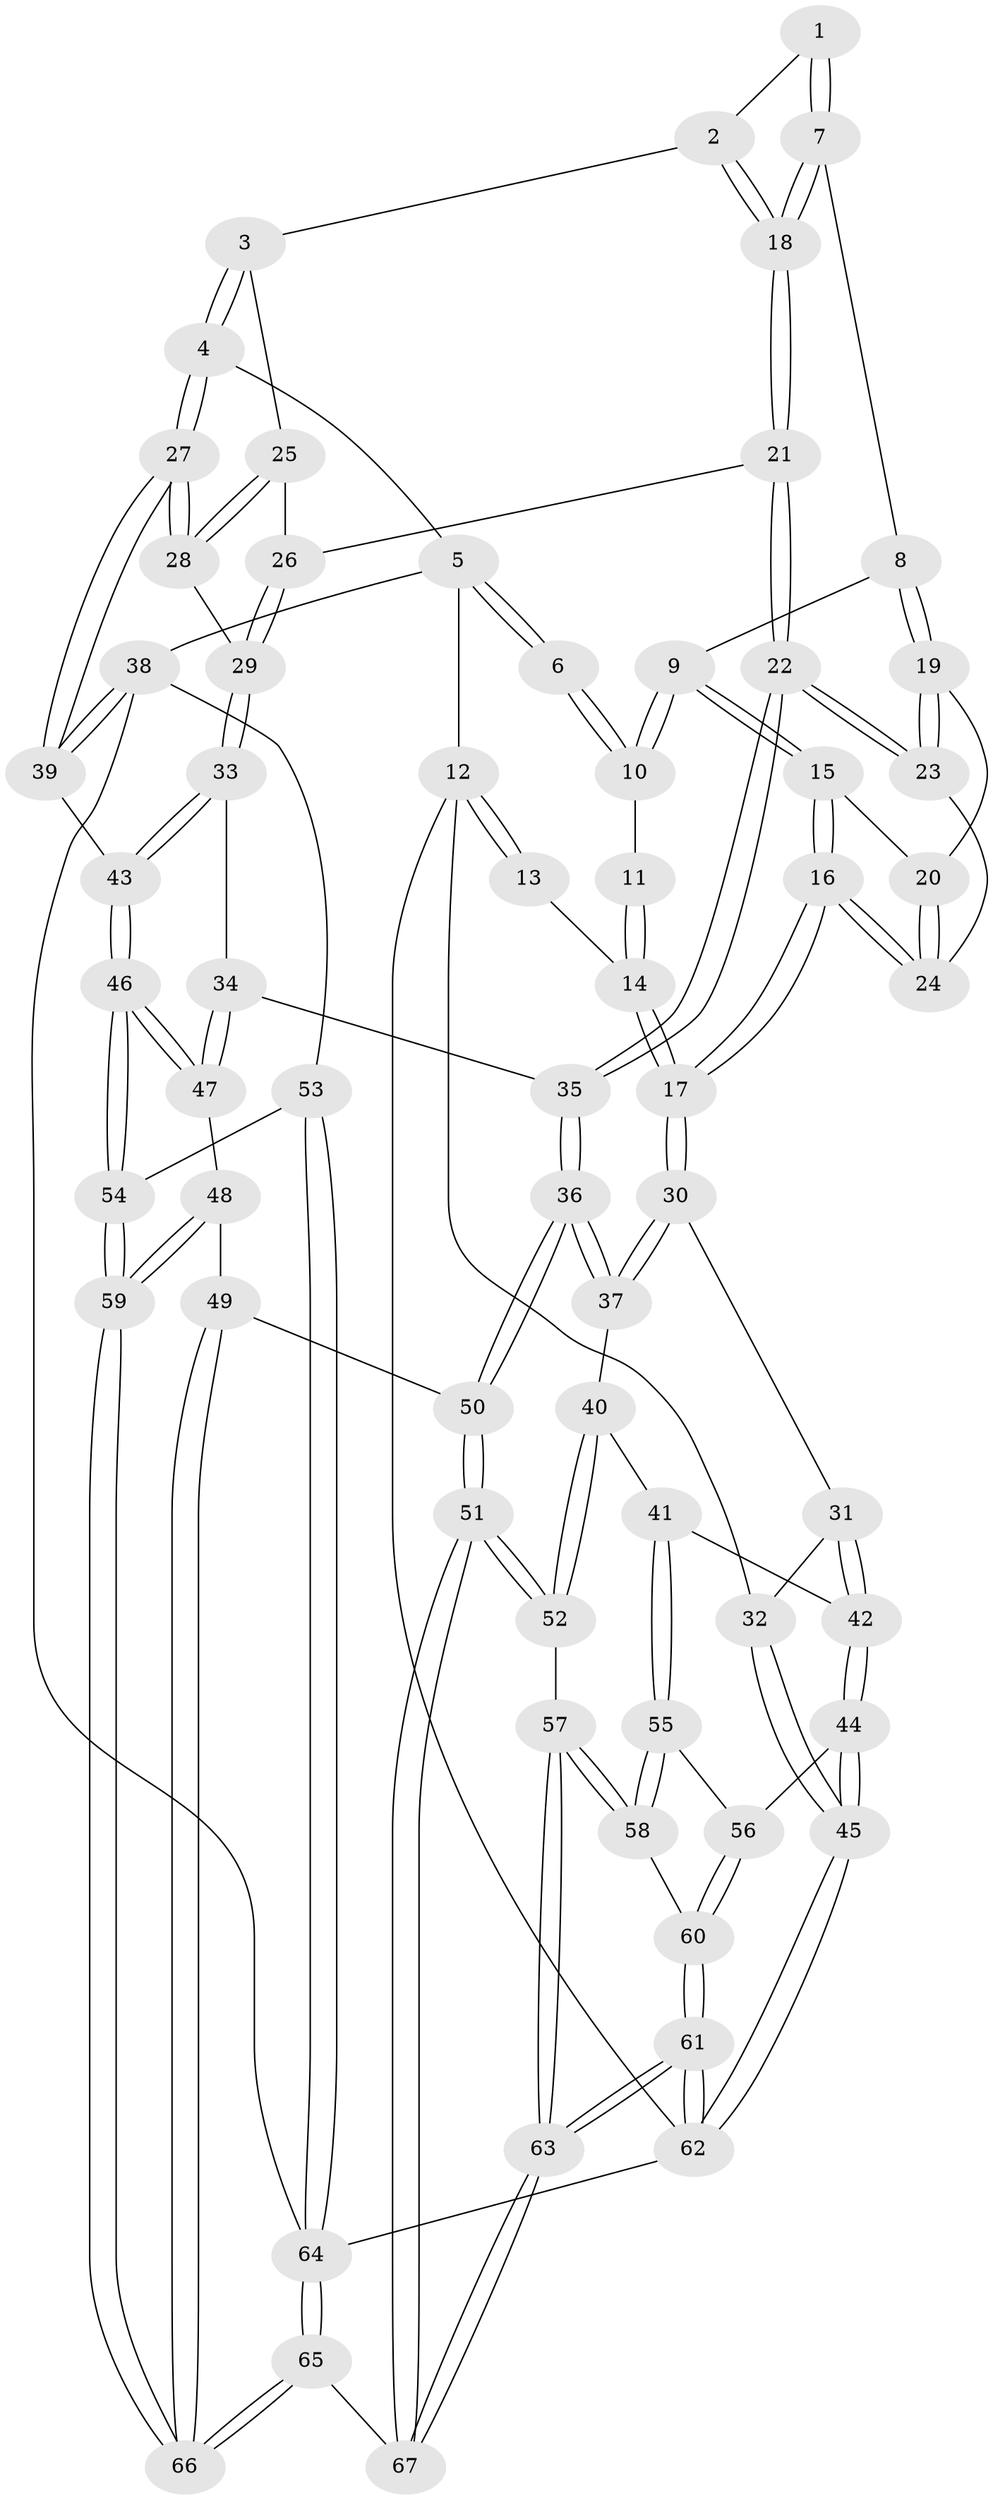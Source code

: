 // Generated by graph-tools (version 1.1) at 2025/27/03/09/25 03:27:08]
// undirected, 67 vertices, 164 edges
graph export_dot {
graph [start="1"]
  node [color=gray90,style=filled];
  1 [pos="+0.6238569516315965+0.08482240636995111"];
  2 [pos="+0.645435559052835+0.09999077360363443"];
  3 [pos="+0.7389678193123913+0.14878537686838042"];
  4 [pos="+1+0"];
  5 [pos="+1+0"];
  6 [pos="+0.6069220587128222+0"];
  7 [pos="+0.48950232681503575+0.09007763132361703"];
  8 [pos="+0.3818622077739891+0"];
  9 [pos="+0.37259936140964933+0"];
  10 [pos="+0.34922551124220536+0"];
  11 [pos="+0.34526741251787424+0"];
  12 [pos="+0+0"];
  13 [pos="+0+0"];
  14 [pos="+0.12873590621227018+0.20336068121435574"];
  15 [pos="+0.3113647236748918+0.13359787552581837"];
  16 [pos="+0.1852767291577212+0.30758113920669183"];
  17 [pos="+0.08831791423166438+0.33363648033501786"];
  18 [pos="+0.5144995497245742+0.19966889999398946"];
  19 [pos="+0.38663928970181344+0.1853776937968969"];
  20 [pos="+0.33872170261845336+0.18143898945203943"];
  21 [pos="+0.5208507143406834+0.24450099913481974"];
  22 [pos="+0.4724577528684797+0.3308635359702782"];
  23 [pos="+0.43157422856736405+0.31597230941579985"];
  24 [pos="+0.3313072631770962+0.3043256412409472"];
  25 [pos="+0.7282829312781951+0.16995512725378342"];
  26 [pos="+0.6935412193181895+0.20101436549332932"];
  27 [pos="+1+0.4130899092091476"];
  28 [pos="+0.8461218697144668+0.41273514826225144"];
  29 [pos="+0.6781509689356823+0.46657643770259616"];
  30 [pos="+0.06311123218004264+0.35358072736525126"];
  31 [pos="+0.019904812304317124+0.3599014328603747"];
  32 [pos="+0+0.34761575448795745"];
  33 [pos="+0.6222160938382748+0.5048702563828545"];
  34 [pos="+0.5622734634862265+0.5130929096132999"];
  35 [pos="+0.5439186759977441+0.5104822646435535"];
  36 [pos="+0.4198854716592506+0.603978482784906"];
  37 [pos="+0.2968198901641553+0.5766651430134098"];
  38 [pos="+1+0.7964227672997183"];
  39 [pos="+1+0.5223794578619168"];
  40 [pos="+0.19726245359711544+0.6754060226077824"];
  41 [pos="+0.15045962342697444+0.7027622191148759"];
  42 [pos="+0.08132847842270205+0.6359238481919579"];
  43 [pos="+0.7849899925885515+0.6601718763579993"];
  44 [pos="+0+0.7429378476757932"];
  45 [pos="+0+0.7484260106915869"];
  46 [pos="+0.7899706783645172+0.7259457579523304"];
  47 [pos="+0.6279919767368044+0.7073725887190405"];
  48 [pos="+0.6330467984851655+0.7404414590402975"];
  49 [pos="+0.5311732335383715+0.8538396483096937"];
  50 [pos="+0.41279790836989533+0.8203727928370699"];
  51 [pos="+0.4107756046028754+0.8225356751959338"];
  52 [pos="+0.29945529830851253+0.8423803222360643"];
  53 [pos="+0.9482779021155127+0.817823242726896"];
  54 [pos="+0.8054908096250393+0.8062262196133934"];
  55 [pos="+0.1357072074898304+0.7415436182507343"];
  56 [pos="+0.03196499913175582+0.7646853923662101"];
  57 [pos="+0.22946405000952588+0.8684705508923222"];
  58 [pos="+0.17902017178274512+0.8379619310074202"];
  59 [pos="+0.7655023886112624+0.8391092701208305"];
  60 [pos="+0.076108048394935+0.8762853328790325"];
  61 [pos="+0+1"];
  62 [pos="+0+1"];
  63 [pos="+0.12350170172785901+1"];
  64 [pos="+0.729896041592965+1"];
  65 [pos="+0.7146040781910072+1"];
  66 [pos="+0.6877323525154605+0.970300725170156"];
  67 [pos="+0.3922090487376957+1"];
  1 -- 2;
  1 -- 7;
  1 -- 7;
  2 -- 3;
  2 -- 18;
  2 -- 18;
  3 -- 4;
  3 -- 4;
  3 -- 25;
  4 -- 5;
  4 -- 27;
  4 -- 27;
  5 -- 6;
  5 -- 6;
  5 -- 12;
  5 -- 38;
  6 -- 10;
  6 -- 10;
  7 -- 8;
  7 -- 18;
  7 -- 18;
  8 -- 9;
  8 -- 19;
  8 -- 19;
  9 -- 10;
  9 -- 10;
  9 -- 15;
  9 -- 15;
  10 -- 11;
  11 -- 14;
  11 -- 14;
  12 -- 13;
  12 -- 13;
  12 -- 32;
  12 -- 62;
  13 -- 14;
  14 -- 17;
  14 -- 17;
  15 -- 16;
  15 -- 16;
  15 -- 20;
  16 -- 17;
  16 -- 17;
  16 -- 24;
  16 -- 24;
  17 -- 30;
  17 -- 30;
  18 -- 21;
  18 -- 21;
  19 -- 20;
  19 -- 23;
  19 -- 23;
  20 -- 24;
  20 -- 24;
  21 -- 22;
  21 -- 22;
  21 -- 26;
  22 -- 23;
  22 -- 23;
  22 -- 35;
  22 -- 35;
  23 -- 24;
  25 -- 26;
  25 -- 28;
  25 -- 28;
  26 -- 29;
  26 -- 29;
  27 -- 28;
  27 -- 28;
  27 -- 39;
  27 -- 39;
  28 -- 29;
  29 -- 33;
  29 -- 33;
  30 -- 31;
  30 -- 37;
  30 -- 37;
  31 -- 32;
  31 -- 42;
  31 -- 42;
  32 -- 45;
  32 -- 45;
  33 -- 34;
  33 -- 43;
  33 -- 43;
  34 -- 35;
  34 -- 47;
  34 -- 47;
  35 -- 36;
  35 -- 36;
  36 -- 37;
  36 -- 37;
  36 -- 50;
  36 -- 50;
  37 -- 40;
  38 -- 39;
  38 -- 39;
  38 -- 53;
  38 -- 64;
  39 -- 43;
  40 -- 41;
  40 -- 52;
  40 -- 52;
  41 -- 42;
  41 -- 55;
  41 -- 55;
  42 -- 44;
  42 -- 44;
  43 -- 46;
  43 -- 46;
  44 -- 45;
  44 -- 45;
  44 -- 56;
  45 -- 62;
  45 -- 62;
  46 -- 47;
  46 -- 47;
  46 -- 54;
  46 -- 54;
  47 -- 48;
  48 -- 49;
  48 -- 59;
  48 -- 59;
  49 -- 50;
  49 -- 66;
  49 -- 66;
  50 -- 51;
  50 -- 51;
  51 -- 52;
  51 -- 52;
  51 -- 67;
  51 -- 67;
  52 -- 57;
  53 -- 54;
  53 -- 64;
  53 -- 64;
  54 -- 59;
  54 -- 59;
  55 -- 56;
  55 -- 58;
  55 -- 58;
  56 -- 60;
  56 -- 60;
  57 -- 58;
  57 -- 58;
  57 -- 63;
  57 -- 63;
  58 -- 60;
  59 -- 66;
  59 -- 66;
  60 -- 61;
  60 -- 61;
  61 -- 62;
  61 -- 62;
  61 -- 63;
  61 -- 63;
  62 -- 64;
  63 -- 67;
  63 -- 67;
  64 -- 65;
  64 -- 65;
  65 -- 66;
  65 -- 66;
  65 -- 67;
}
